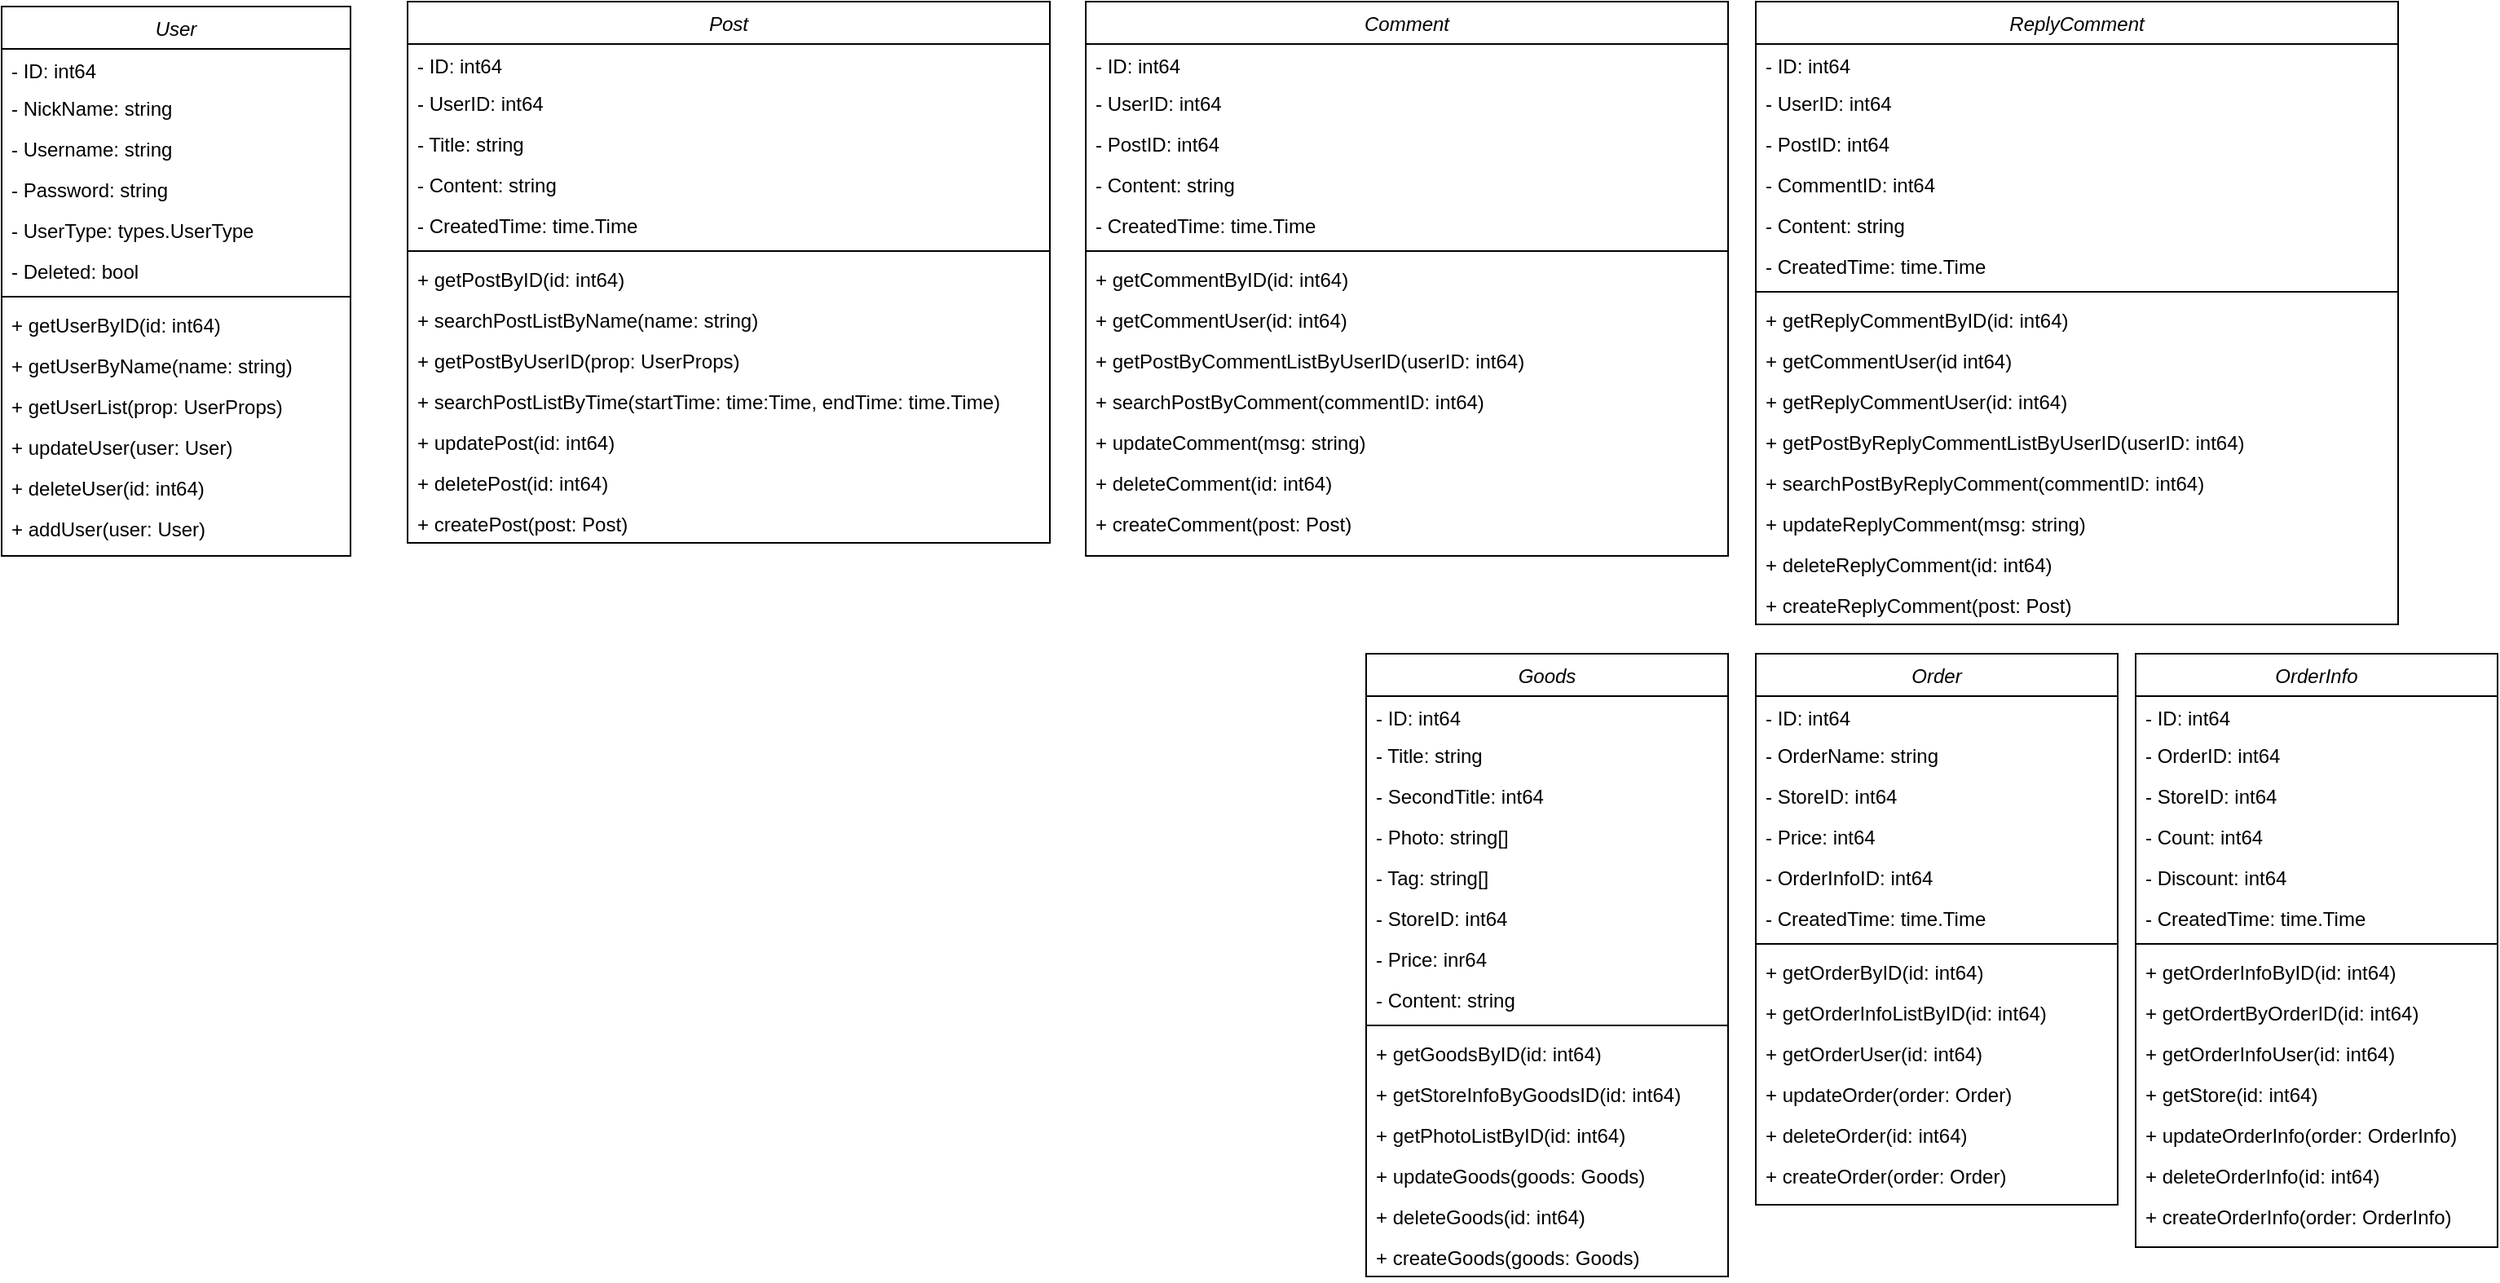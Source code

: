 <mxfile version="21.3.2" type="github">
  <diagram id="C5RBs43oDa-KdzZeNtuy" name="Page-1">
    <mxGraphModel dx="622" dy="400" grid="0" gridSize="10" guides="1" tooltips="1" connect="1" arrows="1" fold="1" page="0" pageScale="1" pageWidth="827" pageHeight="1169" math="0" shadow="0">
      <root>
        <mxCell id="WIyWlLk6GJQsqaUBKTNV-0" />
        <mxCell id="WIyWlLk6GJQsqaUBKTNV-1" parent="WIyWlLk6GJQsqaUBKTNV-0" />
        <mxCell id="zkfFHV4jXpPFQw0GAbJ--0" value="User" style="swimlane;fontStyle=2;align=center;verticalAlign=top;childLayout=stackLayout;horizontal=1;startSize=26;horizontalStack=0;resizeParent=1;resizeLast=0;collapsible=1;marginBottom=0;rounded=0;shadow=0;strokeWidth=1;" parent="WIyWlLk6GJQsqaUBKTNV-1" vertex="1">
          <mxGeometry x="123" y="117" width="214" height="337" as="geometry">
            <mxRectangle x="220" y="120" width="160" height="26" as="alternateBounds" />
          </mxGeometry>
        </mxCell>
        <mxCell id="zkfFHV4jXpPFQw0GAbJ--1" value="- ID: int64" style="text;align=left;verticalAlign=top;spacingLeft=4;spacingRight=4;overflow=hidden;rotatable=0;points=[[0,0.5],[1,0.5]];portConstraint=eastwest;" parent="zkfFHV4jXpPFQw0GAbJ--0" vertex="1">
          <mxGeometry y="26" width="214" height="23" as="geometry" />
        </mxCell>
        <mxCell id="zkfFHV4jXpPFQw0GAbJ--2" value="- NickName: string" style="text;align=left;verticalAlign=top;spacingLeft=4;spacingRight=4;overflow=hidden;rotatable=0;points=[[0,0.5],[1,0.5]];portConstraint=eastwest;rounded=0;shadow=0;html=0;" parent="zkfFHV4jXpPFQw0GAbJ--0" vertex="1">
          <mxGeometry y="49" width="214" height="25" as="geometry" />
        </mxCell>
        <mxCell id="zkfFHV4jXpPFQw0GAbJ--3" value="- Username: string" style="text;align=left;verticalAlign=top;spacingLeft=4;spacingRight=4;overflow=hidden;rotatable=0;points=[[0,0.5],[1,0.5]];portConstraint=eastwest;rounded=0;shadow=0;html=0;" parent="zkfFHV4jXpPFQw0GAbJ--0" vertex="1">
          <mxGeometry y="74" width="214" height="25" as="geometry" />
        </mxCell>
        <mxCell id="ghfOKP7KYfFIm2p9I4aW-0" value="- Password: string" style="text;align=left;verticalAlign=top;spacingLeft=4;spacingRight=4;overflow=hidden;rotatable=0;points=[[0,0.5],[1,0.5]];portConstraint=eastwest;rounded=0;shadow=0;html=0;" vertex="1" parent="zkfFHV4jXpPFQw0GAbJ--0">
          <mxGeometry y="99" width="214" height="25" as="geometry" />
        </mxCell>
        <mxCell id="ghfOKP7KYfFIm2p9I4aW-2" value="- UserType: types.UserType" style="text;align=left;verticalAlign=top;spacingLeft=4;spacingRight=4;overflow=hidden;rotatable=0;points=[[0,0.5],[1,0.5]];portConstraint=eastwest;rounded=0;shadow=0;html=0;" vertex="1" parent="zkfFHV4jXpPFQw0GAbJ--0">
          <mxGeometry y="124" width="214" height="25" as="geometry" />
        </mxCell>
        <mxCell id="ghfOKP7KYfFIm2p9I4aW-1" value="- Deleted: bool" style="text;align=left;verticalAlign=top;spacingLeft=4;spacingRight=4;overflow=hidden;rotatable=0;points=[[0,0.5],[1,0.5]];portConstraint=eastwest;rounded=0;shadow=0;html=0;" vertex="1" parent="zkfFHV4jXpPFQw0GAbJ--0">
          <mxGeometry y="149" width="214" height="25" as="geometry" />
        </mxCell>
        <mxCell id="zkfFHV4jXpPFQw0GAbJ--4" value="" style="line;html=1;strokeWidth=1;align=left;verticalAlign=middle;spacingTop=-1;spacingLeft=3;spacingRight=3;rotatable=0;labelPosition=right;points=[];portConstraint=eastwest;" parent="zkfFHV4jXpPFQw0GAbJ--0" vertex="1">
          <mxGeometry y="174" width="214" height="8" as="geometry" />
        </mxCell>
        <mxCell id="ghfOKP7KYfFIm2p9I4aW-4" value="+ getUserByID(id: int64)" style="text;align=left;verticalAlign=top;spacingLeft=4;spacingRight=4;overflow=hidden;rotatable=0;points=[[0,0.5],[1,0.5]];portConstraint=eastwest;rounded=0;shadow=0;html=0;" vertex="1" parent="zkfFHV4jXpPFQw0GAbJ--0">
          <mxGeometry y="182" width="214" height="25" as="geometry" />
        </mxCell>
        <mxCell id="ghfOKP7KYfFIm2p9I4aW-3" value="+ getUserByName(name: string)" style="text;align=left;verticalAlign=top;spacingLeft=4;spacingRight=4;overflow=hidden;rotatable=0;points=[[0,0.5],[1,0.5]];portConstraint=eastwest;rounded=0;shadow=0;html=0;" vertex="1" parent="zkfFHV4jXpPFQw0GAbJ--0">
          <mxGeometry y="207" width="214" height="25" as="geometry" />
        </mxCell>
        <mxCell id="ghfOKP7KYfFIm2p9I4aW-5" value="+ getUserList(prop: UserProps)" style="text;align=left;verticalAlign=top;spacingLeft=4;spacingRight=4;overflow=hidden;rotatable=0;points=[[0,0.5],[1,0.5]];portConstraint=eastwest;rounded=0;shadow=0;html=0;" vertex="1" parent="zkfFHV4jXpPFQw0GAbJ--0">
          <mxGeometry y="232" width="214" height="25" as="geometry" />
        </mxCell>
        <mxCell id="ghfOKP7KYfFIm2p9I4aW-6" value="+ updateUser(user: User)" style="text;align=left;verticalAlign=top;spacingLeft=4;spacingRight=4;overflow=hidden;rotatable=0;points=[[0,0.5],[1,0.5]];portConstraint=eastwest;rounded=0;shadow=0;html=0;" vertex="1" parent="zkfFHV4jXpPFQw0GAbJ--0">
          <mxGeometry y="257" width="214" height="25" as="geometry" />
        </mxCell>
        <mxCell id="ghfOKP7KYfFIm2p9I4aW-7" value="+ deleteUser(id: int64)" style="text;align=left;verticalAlign=top;spacingLeft=4;spacingRight=4;overflow=hidden;rotatable=0;points=[[0,0.5],[1,0.5]];portConstraint=eastwest;rounded=0;shadow=0;html=0;" vertex="1" parent="zkfFHV4jXpPFQw0GAbJ--0">
          <mxGeometry y="282" width="214" height="25" as="geometry" />
        </mxCell>
        <mxCell id="ghfOKP7KYfFIm2p9I4aW-8" value="+ addUser(user: User)" style="text;align=left;verticalAlign=top;spacingLeft=4;spacingRight=4;overflow=hidden;rotatable=0;points=[[0,0.5],[1,0.5]];portConstraint=eastwest;rounded=0;shadow=0;html=0;" vertex="1" parent="zkfFHV4jXpPFQw0GAbJ--0">
          <mxGeometry y="307" width="214" height="25" as="geometry" />
        </mxCell>
        <mxCell id="ghfOKP7KYfFIm2p9I4aW-10" value="Post" style="swimlane;fontStyle=2;align=center;verticalAlign=top;childLayout=stackLayout;horizontal=1;startSize=26;horizontalStack=0;resizeParent=1;resizeLast=0;collapsible=1;marginBottom=0;rounded=0;shadow=0;strokeWidth=1;" vertex="1" parent="WIyWlLk6GJQsqaUBKTNV-1">
          <mxGeometry x="372" y="114" width="394" height="332" as="geometry">
            <mxRectangle x="220" y="120" width="160" height="26" as="alternateBounds" />
          </mxGeometry>
        </mxCell>
        <mxCell id="ghfOKP7KYfFIm2p9I4aW-11" value="- ID: int64" style="text;align=left;verticalAlign=top;spacingLeft=4;spacingRight=4;overflow=hidden;rotatable=0;points=[[0,0.5],[1,0.5]];portConstraint=eastwest;" vertex="1" parent="ghfOKP7KYfFIm2p9I4aW-10">
          <mxGeometry y="26" width="394" height="23" as="geometry" />
        </mxCell>
        <mxCell id="ghfOKP7KYfFIm2p9I4aW-12" value="- UserID: int64" style="text;align=left;verticalAlign=top;spacingLeft=4;spacingRight=4;overflow=hidden;rotatable=0;points=[[0,0.5],[1,0.5]];portConstraint=eastwest;rounded=0;shadow=0;html=0;" vertex="1" parent="ghfOKP7KYfFIm2p9I4aW-10">
          <mxGeometry y="49" width="394" height="25" as="geometry" />
        </mxCell>
        <mxCell id="ghfOKP7KYfFIm2p9I4aW-13" value="- Title: string" style="text;align=left;verticalAlign=top;spacingLeft=4;spacingRight=4;overflow=hidden;rotatable=0;points=[[0,0.5],[1,0.5]];portConstraint=eastwest;rounded=0;shadow=0;html=0;" vertex="1" parent="ghfOKP7KYfFIm2p9I4aW-10">
          <mxGeometry y="74" width="394" height="25" as="geometry" />
        </mxCell>
        <mxCell id="ghfOKP7KYfFIm2p9I4aW-14" value="- Content: string" style="text;align=left;verticalAlign=top;spacingLeft=4;spacingRight=4;overflow=hidden;rotatable=0;points=[[0,0.5],[1,0.5]];portConstraint=eastwest;rounded=0;shadow=0;html=0;" vertex="1" parent="ghfOKP7KYfFIm2p9I4aW-10">
          <mxGeometry y="99" width="394" height="25" as="geometry" />
        </mxCell>
        <mxCell id="ghfOKP7KYfFIm2p9I4aW-15" value="- CreatedTime: time.Time" style="text;align=left;verticalAlign=top;spacingLeft=4;spacingRight=4;overflow=hidden;rotatable=0;points=[[0,0.5],[1,0.5]];portConstraint=eastwest;rounded=0;shadow=0;html=0;" vertex="1" parent="ghfOKP7KYfFIm2p9I4aW-10">
          <mxGeometry y="124" width="394" height="25" as="geometry" />
        </mxCell>
        <mxCell id="ghfOKP7KYfFIm2p9I4aW-17" value="" style="line;html=1;strokeWidth=1;align=left;verticalAlign=middle;spacingTop=-1;spacingLeft=3;spacingRight=3;rotatable=0;labelPosition=right;points=[];portConstraint=eastwest;" vertex="1" parent="ghfOKP7KYfFIm2p9I4aW-10">
          <mxGeometry y="149" width="394" height="8" as="geometry" />
        </mxCell>
        <mxCell id="ghfOKP7KYfFIm2p9I4aW-18" value="+ getPostByID(id: int64)" style="text;align=left;verticalAlign=top;spacingLeft=4;spacingRight=4;overflow=hidden;rotatable=0;points=[[0,0.5],[1,0.5]];portConstraint=eastwest;rounded=0;shadow=0;html=0;" vertex="1" parent="ghfOKP7KYfFIm2p9I4aW-10">
          <mxGeometry y="157" width="394" height="25" as="geometry" />
        </mxCell>
        <mxCell id="ghfOKP7KYfFIm2p9I4aW-19" value="+ searchPostListByName(name: string)" style="text;align=left;verticalAlign=top;spacingLeft=4;spacingRight=4;overflow=hidden;rotatable=0;points=[[0,0.5],[1,0.5]];portConstraint=eastwest;rounded=0;shadow=0;html=0;" vertex="1" parent="ghfOKP7KYfFIm2p9I4aW-10">
          <mxGeometry y="182" width="394" height="25" as="geometry" />
        </mxCell>
        <mxCell id="ghfOKP7KYfFIm2p9I4aW-20" value="+ getPostByUserID(prop: UserProps)" style="text;align=left;verticalAlign=top;spacingLeft=4;spacingRight=4;overflow=hidden;rotatable=0;points=[[0,0.5],[1,0.5]];portConstraint=eastwest;rounded=0;shadow=0;html=0;" vertex="1" parent="ghfOKP7KYfFIm2p9I4aW-10">
          <mxGeometry y="207" width="394" height="25" as="geometry" />
        </mxCell>
        <mxCell id="ghfOKP7KYfFIm2p9I4aW-21" value="+ searchPostListByTime(startTime: time:Time, endTime: time.Time)" style="text;align=left;verticalAlign=top;spacingLeft=4;spacingRight=4;overflow=hidden;rotatable=0;points=[[0,0.5],[1,0.5]];portConstraint=eastwest;rounded=0;shadow=0;html=0;" vertex="1" parent="ghfOKP7KYfFIm2p9I4aW-10">
          <mxGeometry y="232" width="394" height="25" as="geometry" />
        </mxCell>
        <mxCell id="ghfOKP7KYfFIm2p9I4aW-104" value="+ updatePost(id: int64)" style="text;align=left;verticalAlign=top;spacingLeft=4;spacingRight=4;overflow=hidden;rotatable=0;points=[[0,0.5],[1,0.5]];portConstraint=eastwest;rounded=0;shadow=0;html=0;" vertex="1" parent="ghfOKP7KYfFIm2p9I4aW-10">
          <mxGeometry y="257" width="394" height="25" as="geometry" />
        </mxCell>
        <mxCell id="ghfOKP7KYfFIm2p9I4aW-22" value="+ deletePost(id: int64)" style="text;align=left;verticalAlign=top;spacingLeft=4;spacingRight=4;overflow=hidden;rotatable=0;points=[[0,0.5],[1,0.5]];portConstraint=eastwest;rounded=0;shadow=0;html=0;" vertex="1" parent="ghfOKP7KYfFIm2p9I4aW-10">
          <mxGeometry y="282" width="394" height="25" as="geometry" />
        </mxCell>
        <mxCell id="ghfOKP7KYfFIm2p9I4aW-23" value="+ createPost(post: Post)" style="text;align=left;verticalAlign=top;spacingLeft=4;spacingRight=4;overflow=hidden;rotatable=0;points=[[0,0.5],[1,0.5]];portConstraint=eastwest;rounded=0;shadow=0;html=0;" vertex="1" parent="ghfOKP7KYfFIm2p9I4aW-10">
          <mxGeometry y="307" width="394" height="25" as="geometry" />
        </mxCell>
        <mxCell id="ghfOKP7KYfFIm2p9I4aW-25" value="Comment" style="swimlane;fontStyle=2;align=center;verticalAlign=top;childLayout=stackLayout;horizontal=1;startSize=26;horizontalStack=0;resizeParent=1;resizeLast=0;collapsible=1;marginBottom=0;rounded=0;shadow=0;strokeWidth=1;" vertex="1" parent="WIyWlLk6GJQsqaUBKTNV-1">
          <mxGeometry x="788" y="114" width="394" height="340" as="geometry">
            <mxRectangle x="220" y="120" width="160" height="26" as="alternateBounds" />
          </mxGeometry>
        </mxCell>
        <mxCell id="ghfOKP7KYfFIm2p9I4aW-26" value="- ID: int64" style="text;align=left;verticalAlign=top;spacingLeft=4;spacingRight=4;overflow=hidden;rotatable=0;points=[[0,0.5],[1,0.5]];portConstraint=eastwest;" vertex="1" parent="ghfOKP7KYfFIm2p9I4aW-25">
          <mxGeometry y="26" width="394" height="23" as="geometry" />
        </mxCell>
        <mxCell id="ghfOKP7KYfFIm2p9I4aW-27" value="- UserID: int64" style="text;align=left;verticalAlign=top;spacingLeft=4;spacingRight=4;overflow=hidden;rotatable=0;points=[[0,0.5],[1,0.5]];portConstraint=eastwest;rounded=0;shadow=0;html=0;" vertex="1" parent="ghfOKP7KYfFIm2p9I4aW-25">
          <mxGeometry y="49" width="394" height="25" as="geometry" />
        </mxCell>
        <mxCell id="ghfOKP7KYfFIm2p9I4aW-28" value="- PostID: int64" style="text;align=left;verticalAlign=top;spacingLeft=4;spacingRight=4;overflow=hidden;rotatable=0;points=[[0,0.5],[1,0.5]];portConstraint=eastwest;rounded=0;shadow=0;html=0;" vertex="1" parent="ghfOKP7KYfFIm2p9I4aW-25">
          <mxGeometry y="74" width="394" height="25" as="geometry" />
        </mxCell>
        <mxCell id="ghfOKP7KYfFIm2p9I4aW-29" value="- Content: string" style="text;align=left;verticalAlign=top;spacingLeft=4;spacingRight=4;overflow=hidden;rotatable=0;points=[[0,0.5],[1,0.5]];portConstraint=eastwest;rounded=0;shadow=0;html=0;" vertex="1" parent="ghfOKP7KYfFIm2p9I4aW-25">
          <mxGeometry y="99" width="394" height="25" as="geometry" />
        </mxCell>
        <mxCell id="ghfOKP7KYfFIm2p9I4aW-30" value="- CreatedTime: time.Time" style="text;align=left;verticalAlign=top;spacingLeft=4;spacingRight=4;overflow=hidden;rotatable=0;points=[[0,0.5],[1,0.5]];portConstraint=eastwest;rounded=0;shadow=0;html=0;" vertex="1" parent="ghfOKP7KYfFIm2p9I4aW-25">
          <mxGeometry y="124" width="394" height="25" as="geometry" />
        </mxCell>
        <mxCell id="ghfOKP7KYfFIm2p9I4aW-32" value="" style="line;html=1;strokeWidth=1;align=left;verticalAlign=middle;spacingTop=-1;spacingLeft=3;spacingRight=3;rotatable=0;labelPosition=right;points=[];portConstraint=eastwest;" vertex="1" parent="ghfOKP7KYfFIm2p9I4aW-25">
          <mxGeometry y="149" width="394" height="8" as="geometry" />
        </mxCell>
        <mxCell id="ghfOKP7KYfFIm2p9I4aW-33" value="+ getCommentByID(id: int64)" style="text;align=left;verticalAlign=top;spacingLeft=4;spacingRight=4;overflow=hidden;rotatable=0;points=[[0,0.5],[1,0.5]];portConstraint=eastwest;rounded=0;shadow=0;html=0;" vertex="1" parent="ghfOKP7KYfFIm2p9I4aW-25">
          <mxGeometry y="157" width="394" height="25" as="geometry" />
        </mxCell>
        <mxCell id="ghfOKP7KYfFIm2p9I4aW-56" value="+ getCommentUser(id: int64)" style="text;align=left;verticalAlign=top;spacingLeft=4;spacingRight=4;overflow=hidden;rotatable=0;points=[[0,0.5],[1,0.5]];portConstraint=eastwest;rounded=0;shadow=0;html=0;" vertex="1" parent="ghfOKP7KYfFIm2p9I4aW-25">
          <mxGeometry y="182" width="394" height="25" as="geometry" />
        </mxCell>
        <mxCell id="ghfOKP7KYfFIm2p9I4aW-35" value="+ getPostByCommentListByUserID(userID: int64)" style="text;align=left;verticalAlign=top;spacingLeft=4;spacingRight=4;overflow=hidden;rotatable=0;points=[[0,0.5],[1,0.5]];portConstraint=eastwest;rounded=0;shadow=0;html=0;" vertex="1" parent="ghfOKP7KYfFIm2p9I4aW-25">
          <mxGeometry y="207" width="394" height="25" as="geometry" />
        </mxCell>
        <mxCell id="ghfOKP7KYfFIm2p9I4aW-36" value="+ searchPostByComment(commentID: int64)" style="text;align=left;verticalAlign=top;spacingLeft=4;spacingRight=4;overflow=hidden;rotatable=0;points=[[0,0.5],[1,0.5]];portConstraint=eastwest;rounded=0;shadow=0;html=0;" vertex="1" parent="ghfOKP7KYfFIm2p9I4aW-25">
          <mxGeometry y="232" width="394" height="25" as="geometry" />
        </mxCell>
        <mxCell id="ghfOKP7KYfFIm2p9I4aW-39" value="+ updateComment(msg: string)" style="text;align=left;verticalAlign=top;spacingLeft=4;spacingRight=4;overflow=hidden;rotatable=0;points=[[0,0.5],[1,0.5]];portConstraint=eastwest;rounded=0;shadow=0;html=0;" vertex="1" parent="ghfOKP7KYfFIm2p9I4aW-25">
          <mxGeometry y="257" width="394" height="25" as="geometry" />
        </mxCell>
        <mxCell id="ghfOKP7KYfFIm2p9I4aW-37" value="+ deleteComment(id: int64)" style="text;align=left;verticalAlign=top;spacingLeft=4;spacingRight=4;overflow=hidden;rotatable=0;points=[[0,0.5],[1,0.5]];portConstraint=eastwest;rounded=0;shadow=0;html=0;" vertex="1" parent="ghfOKP7KYfFIm2p9I4aW-25">
          <mxGeometry y="282" width="394" height="25" as="geometry" />
        </mxCell>
        <mxCell id="ghfOKP7KYfFIm2p9I4aW-38" value="+ createComment(post: Post)" style="text;align=left;verticalAlign=top;spacingLeft=4;spacingRight=4;overflow=hidden;rotatable=0;points=[[0,0.5],[1,0.5]];portConstraint=eastwest;rounded=0;shadow=0;html=0;" vertex="1" parent="ghfOKP7KYfFIm2p9I4aW-25">
          <mxGeometry y="307" width="394" height="25" as="geometry" />
        </mxCell>
        <mxCell id="ghfOKP7KYfFIm2p9I4aW-40" value="ReplyComment" style="swimlane;fontStyle=2;align=center;verticalAlign=top;childLayout=stackLayout;horizontal=1;startSize=26;horizontalStack=0;resizeParent=1;resizeLast=0;collapsible=1;marginBottom=0;rounded=0;shadow=0;strokeWidth=1;" vertex="1" parent="WIyWlLk6GJQsqaUBKTNV-1">
          <mxGeometry x="1199" y="114" width="394" height="382" as="geometry">
            <mxRectangle x="220" y="120" width="160" height="26" as="alternateBounds" />
          </mxGeometry>
        </mxCell>
        <mxCell id="ghfOKP7KYfFIm2p9I4aW-41" value="- ID: int64" style="text;align=left;verticalAlign=top;spacingLeft=4;spacingRight=4;overflow=hidden;rotatable=0;points=[[0,0.5],[1,0.5]];portConstraint=eastwest;" vertex="1" parent="ghfOKP7KYfFIm2p9I4aW-40">
          <mxGeometry y="26" width="394" height="23" as="geometry" />
        </mxCell>
        <mxCell id="ghfOKP7KYfFIm2p9I4aW-42" value="- UserID: int64" style="text;align=left;verticalAlign=top;spacingLeft=4;spacingRight=4;overflow=hidden;rotatable=0;points=[[0,0.5],[1,0.5]];portConstraint=eastwest;rounded=0;shadow=0;html=0;" vertex="1" parent="ghfOKP7KYfFIm2p9I4aW-40">
          <mxGeometry y="49" width="394" height="25" as="geometry" />
        </mxCell>
        <mxCell id="ghfOKP7KYfFIm2p9I4aW-53" value="- PostID: int64" style="text;align=left;verticalAlign=top;spacingLeft=4;spacingRight=4;overflow=hidden;rotatable=0;points=[[0,0.5],[1,0.5]];portConstraint=eastwest;rounded=0;shadow=0;html=0;" vertex="1" parent="ghfOKP7KYfFIm2p9I4aW-40">
          <mxGeometry y="74" width="394" height="25" as="geometry" />
        </mxCell>
        <mxCell id="ghfOKP7KYfFIm2p9I4aW-43" value="- CommentID: int64" style="text;align=left;verticalAlign=top;spacingLeft=4;spacingRight=4;overflow=hidden;rotatable=0;points=[[0,0.5],[1,0.5]];portConstraint=eastwest;rounded=0;shadow=0;html=0;" vertex="1" parent="ghfOKP7KYfFIm2p9I4aW-40">
          <mxGeometry y="99" width="394" height="25" as="geometry" />
        </mxCell>
        <mxCell id="ghfOKP7KYfFIm2p9I4aW-44" value="- Content: string" style="text;align=left;verticalAlign=top;spacingLeft=4;spacingRight=4;overflow=hidden;rotatable=0;points=[[0,0.5],[1,0.5]];portConstraint=eastwest;rounded=0;shadow=0;html=0;" vertex="1" parent="ghfOKP7KYfFIm2p9I4aW-40">
          <mxGeometry y="124" width="394" height="25" as="geometry" />
        </mxCell>
        <mxCell id="ghfOKP7KYfFIm2p9I4aW-45" value="- CreatedTime: time.Time" style="text;align=left;verticalAlign=top;spacingLeft=4;spacingRight=4;overflow=hidden;rotatable=0;points=[[0,0.5],[1,0.5]];portConstraint=eastwest;rounded=0;shadow=0;html=0;" vertex="1" parent="ghfOKP7KYfFIm2p9I4aW-40">
          <mxGeometry y="149" width="394" height="25" as="geometry" />
        </mxCell>
        <mxCell id="ghfOKP7KYfFIm2p9I4aW-46" value="" style="line;html=1;strokeWidth=1;align=left;verticalAlign=middle;spacingTop=-1;spacingLeft=3;spacingRight=3;rotatable=0;labelPosition=right;points=[];portConstraint=eastwest;" vertex="1" parent="ghfOKP7KYfFIm2p9I4aW-40">
          <mxGeometry y="174" width="394" height="8" as="geometry" />
        </mxCell>
        <mxCell id="ghfOKP7KYfFIm2p9I4aW-54" value="+ getReplyCommentByID(id: int64)" style="text;align=left;verticalAlign=top;spacingLeft=4;spacingRight=4;overflow=hidden;rotatable=0;points=[[0,0.5],[1,0.5]];portConstraint=eastwest;rounded=0;shadow=0;html=0;" vertex="1" parent="ghfOKP7KYfFIm2p9I4aW-40">
          <mxGeometry y="182" width="394" height="25" as="geometry" />
        </mxCell>
        <mxCell id="ghfOKP7KYfFIm2p9I4aW-47" value="+ getCommentUser(id int64)" style="text;align=left;verticalAlign=top;spacingLeft=4;spacingRight=4;overflow=hidden;rotatable=0;points=[[0,0.5],[1,0.5]];portConstraint=eastwest;rounded=0;shadow=0;html=0;" vertex="1" parent="ghfOKP7KYfFIm2p9I4aW-40">
          <mxGeometry y="207" width="394" height="25" as="geometry" />
        </mxCell>
        <mxCell id="ghfOKP7KYfFIm2p9I4aW-55" value="+ getReplyCommentUser(id: int64)" style="text;align=left;verticalAlign=top;spacingLeft=4;spacingRight=4;overflow=hidden;rotatable=0;points=[[0,0.5],[1,0.5]];portConstraint=eastwest;rounded=0;shadow=0;html=0;" vertex="1" parent="ghfOKP7KYfFIm2p9I4aW-40">
          <mxGeometry y="232" width="394" height="25" as="geometry" />
        </mxCell>
        <mxCell id="ghfOKP7KYfFIm2p9I4aW-48" value="+ getPostByReplyCommentListByUserID(userID: int64)" style="text;align=left;verticalAlign=top;spacingLeft=4;spacingRight=4;overflow=hidden;rotatable=0;points=[[0,0.5],[1,0.5]];portConstraint=eastwest;rounded=0;shadow=0;html=0;" vertex="1" parent="ghfOKP7KYfFIm2p9I4aW-40">
          <mxGeometry y="257" width="394" height="25" as="geometry" />
        </mxCell>
        <mxCell id="ghfOKP7KYfFIm2p9I4aW-49" value="+ searchPostByReplyComment(commentID: int64)" style="text;align=left;verticalAlign=top;spacingLeft=4;spacingRight=4;overflow=hidden;rotatable=0;points=[[0,0.5],[1,0.5]];portConstraint=eastwest;rounded=0;shadow=0;html=0;" vertex="1" parent="ghfOKP7KYfFIm2p9I4aW-40">
          <mxGeometry y="282" width="394" height="25" as="geometry" />
        </mxCell>
        <mxCell id="ghfOKP7KYfFIm2p9I4aW-50" value="+ updateReplyComment(msg: string)" style="text;align=left;verticalAlign=top;spacingLeft=4;spacingRight=4;overflow=hidden;rotatable=0;points=[[0,0.5],[1,0.5]];portConstraint=eastwest;rounded=0;shadow=0;html=0;" vertex="1" parent="ghfOKP7KYfFIm2p9I4aW-40">
          <mxGeometry y="307" width="394" height="25" as="geometry" />
        </mxCell>
        <mxCell id="ghfOKP7KYfFIm2p9I4aW-51" value="+ deleteReplyComment(id: int64)" style="text;align=left;verticalAlign=top;spacingLeft=4;spacingRight=4;overflow=hidden;rotatable=0;points=[[0,0.5],[1,0.5]];portConstraint=eastwest;rounded=0;shadow=0;html=0;" vertex="1" parent="ghfOKP7KYfFIm2p9I4aW-40">
          <mxGeometry y="332" width="394" height="25" as="geometry" />
        </mxCell>
        <mxCell id="ghfOKP7KYfFIm2p9I4aW-52" value="+ createReplyComment(post: Post)" style="text;align=left;verticalAlign=top;spacingLeft=4;spacingRight=4;overflow=hidden;rotatable=0;points=[[0,0.5],[1,0.5]];portConstraint=eastwest;rounded=0;shadow=0;html=0;" vertex="1" parent="ghfOKP7KYfFIm2p9I4aW-40">
          <mxGeometry y="357" width="394" height="25" as="geometry" />
        </mxCell>
        <mxCell id="ghfOKP7KYfFIm2p9I4aW-57" value="Order" style="swimlane;fontStyle=2;align=center;verticalAlign=top;childLayout=stackLayout;horizontal=1;startSize=26;horizontalStack=0;resizeParent=1;resizeLast=0;collapsible=1;marginBottom=0;rounded=0;shadow=0;strokeWidth=1;" vertex="1" parent="WIyWlLk6GJQsqaUBKTNV-1">
          <mxGeometry x="1199" y="514" width="222" height="338" as="geometry">
            <mxRectangle x="220" y="120" width="160" height="26" as="alternateBounds" />
          </mxGeometry>
        </mxCell>
        <mxCell id="ghfOKP7KYfFIm2p9I4aW-58" value="- ID: int64" style="text;align=left;verticalAlign=top;spacingLeft=4;spacingRight=4;overflow=hidden;rotatable=0;points=[[0,0.5],[1,0.5]];portConstraint=eastwest;" vertex="1" parent="ghfOKP7KYfFIm2p9I4aW-57">
          <mxGeometry y="26" width="222" height="23" as="geometry" />
        </mxCell>
        <mxCell id="ghfOKP7KYfFIm2p9I4aW-59" value="- OrderName: string" style="text;align=left;verticalAlign=top;spacingLeft=4;spacingRight=4;overflow=hidden;rotatable=0;points=[[0,0.5],[1,0.5]];portConstraint=eastwest;rounded=0;shadow=0;html=0;" vertex="1" parent="ghfOKP7KYfFIm2p9I4aW-57">
          <mxGeometry y="49" width="222" height="25" as="geometry" />
        </mxCell>
        <mxCell id="ghfOKP7KYfFIm2p9I4aW-60" value="- StoreID: int64" style="text;align=left;verticalAlign=top;spacingLeft=4;spacingRight=4;overflow=hidden;rotatable=0;points=[[0,0.5],[1,0.5]];portConstraint=eastwest;rounded=0;shadow=0;html=0;" vertex="1" parent="ghfOKP7KYfFIm2p9I4aW-57">
          <mxGeometry y="74" width="222" height="25" as="geometry" />
        </mxCell>
        <mxCell id="ghfOKP7KYfFIm2p9I4aW-61" value="- Price: int64" style="text;align=left;verticalAlign=top;spacingLeft=4;spacingRight=4;overflow=hidden;rotatable=0;points=[[0,0.5],[1,0.5]];portConstraint=eastwest;rounded=0;shadow=0;html=0;" vertex="1" parent="ghfOKP7KYfFIm2p9I4aW-57">
          <mxGeometry y="99" width="222" height="25" as="geometry" />
        </mxCell>
        <mxCell id="ghfOKP7KYfFIm2p9I4aW-62" value="- OrderInfoID: int64" style="text;align=left;verticalAlign=top;spacingLeft=4;spacingRight=4;overflow=hidden;rotatable=0;points=[[0,0.5],[1,0.5]];portConstraint=eastwest;rounded=0;shadow=0;html=0;" vertex="1" parent="ghfOKP7KYfFIm2p9I4aW-57">
          <mxGeometry y="124" width="222" height="25" as="geometry" />
        </mxCell>
        <mxCell id="ghfOKP7KYfFIm2p9I4aW-63" value="- CreatedTime: time.Time" style="text;align=left;verticalAlign=top;spacingLeft=4;spacingRight=4;overflow=hidden;rotatable=0;points=[[0,0.5],[1,0.5]];portConstraint=eastwest;rounded=0;shadow=0;html=0;" vertex="1" parent="ghfOKP7KYfFIm2p9I4aW-57">
          <mxGeometry y="149" width="222" height="25" as="geometry" />
        </mxCell>
        <mxCell id="ghfOKP7KYfFIm2p9I4aW-64" value="" style="line;html=1;strokeWidth=1;align=left;verticalAlign=middle;spacingTop=-1;spacingLeft=3;spacingRight=3;rotatable=0;labelPosition=right;points=[];portConstraint=eastwest;" vertex="1" parent="ghfOKP7KYfFIm2p9I4aW-57">
          <mxGeometry y="174" width="222" height="8" as="geometry" />
        </mxCell>
        <mxCell id="ghfOKP7KYfFIm2p9I4aW-65" value="+ getOrderByID(id: int64)" style="text;align=left;verticalAlign=top;spacingLeft=4;spacingRight=4;overflow=hidden;rotatable=0;points=[[0,0.5],[1,0.5]];portConstraint=eastwest;rounded=0;shadow=0;html=0;" vertex="1" parent="ghfOKP7KYfFIm2p9I4aW-57">
          <mxGeometry y="182" width="222" height="25" as="geometry" />
        </mxCell>
        <mxCell id="ghfOKP7KYfFIm2p9I4aW-66" value="+ getOrderInfoListByID(id: int64)" style="text;align=left;verticalAlign=top;spacingLeft=4;spacingRight=4;overflow=hidden;rotatable=0;points=[[0,0.5],[1,0.5]];portConstraint=eastwest;rounded=0;shadow=0;html=0;" vertex="1" parent="ghfOKP7KYfFIm2p9I4aW-57">
          <mxGeometry y="207" width="222" height="25" as="geometry" />
        </mxCell>
        <mxCell id="ghfOKP7KYfFIm2p9I4aW-67" value="+ getOrderUser(id: int64)" style="text;align=left;verticalAlign=top;spacingLeft=4;spacingRight=4;overflow=hidden;rotatable=0;points=[[0,0.5],[1,0.5]];portConstraint=eastwest;rounded=0;shadow=0;html=0;" vertex="1" parent="ghfOKP7KYfFIm2p9I4aW-57">
          <mxGeometry y="232" width="222" height="25" as="geometry" />
        </mxCell>
        <mxCell id="ghfOKP7KYfFIm2p9I4aW-70" value="+ updateOrder(order: Order)" style="text;align=left;verticalAlign=top;spacingLeft=4;spacingRight=4;overflow=hidden;rotatable=0;points=[[0,0.5],[1,0.5]];portConstraint=eastwest;rounded=0;shadow=0;html=0;" vertex="1" parent="ghfOKP7KYfFIm2p9I4aW-57">
          <mxGeometry y="257" width="222" height="25" as="geometry" />
        </mxCell>
        <mxCell id="ghfOKP7KYfFIm2p9I4aW-71" value="+ deleteOrder(id: int64)" style="text;align=left;verticalAlign=top;spacingLeft=4;spacingRight=4;overflow=hidden;rotatable=0;points=[[0,0.5],[1,0.5]];portConstraint=eastwest;rounded=0;shadow=0;html=0;" vertex="1" parent="ghfOKP7KYfFIm2p9I4aW-57">
          <mxGeometry y="282" width="222" height="25" as="geometry" />
        </mxCell>
        <mxCell id="ghfOKP7KYfFIm2p9I4aW-72" value="+ createOrder(order: Order)" style="text;align=left;verticalAlign=top;spacingLeft=4;spacingRight=4;overflow=hidden;rotatable=0;points=[[0,0.5],[1,0.5]];portConstraint=eastwest;rounded=0;shadow=0;html=0;" vertex="1" parent="ghfOKP7KYfFIm2p9I4aW-57">
          <mxGeometry y="307" width="222" height="25" as="geometry" />
        </mxCell>
        <mxCell id="ghfOKP7KYfFIm2p9I4aW-73" value="OrderInfo" style="swimlane;fontStyle=2;align=center;verticalAlign=top;childLayout=stackLayout;horizontal=1;startSize=26;horizontalStack=0;resizeParent=1;resizeLast=0;collapsible=1;marginBottom=0;rounded=0;shadow=0;strokeWidth=1;" vertex="1" parent="WIyWlLk6GJQsqaUBKTNV-1">
          <mxGeometry x="1432" y="514" width="222" height="364" as="geometry">
            <mxRectangle x="220" y="120" width="160" height="26" as="alternateBounds" />
          </mxGeometry>
        </mxCell>
        <mxCell id="ghfOKP7KYfFIm2p9I4aW-74" value="- ID: int64" style="text;align=left;verticalAlign=top;spacingLeft=4;spacingRight=4;overflow=hidden;rotatable=0;points=[[0,0.5],[1,0.5]];portConstraint=eastwest;" vertex="1" parent="ghfOKP7KYfFIm2p9I4aW-73">
          <mxGeometry y="26" width="222" height="23" as="geometry" />
        </mxCell>
        <mxCell id="ghfOKP7KYfFIm2p9I4aW-75" value="- OrderID: int64" style="text;align=left;verticalAlign=top;spacingLeft=4;spacingRight=4;overflow=hidden;rotatable=0;points=[[0,0.5],[1,0.5]];portConstraint=eastwest;rounded=0;shadow=0;html=0;" vertex="1" parent="ghfOKP7KYfFIm2p9I4aW-73">
          <mxGeometry y="49" width="222" height="25" as="geometry" />
        </mxCell>
        <mxCell id="ghfOKP7KYfFIm2p9I4aW-76" value="- StoreID: int64" style="text;align=left;verticalAlign=top;spacingLeft=4;spacingRight=4;overflow=hidden;rotatable=0;points=[[0,0.5],[1,0.5]];portConstraint=eastwest;rounded=0;shadow=0;html=0;" vertex="1" parent="ghfOKP7KYfFIm2p9I4aW-73">
          <mxGeometry y="74" width="222" height="25" as="geometry" />
        </mxCell>
        <mxCell id="ghfOKP7KYfFIm2p9I4aW-77" value="- Count: int64" style="text;align=left;verticalAlign=top;spacingLeft=4;spacingRight=4;overflow=hidden;rotatable=0;points=[[0,0.5],[1,0.5]];portConstraint=eastwest;rounded=0;shadow=0;html=0;" vertex="1" parent="ghfOKP7KYfFIm2p9I4aW-73">
          <mxGeometry y="99" width="222" height="25" as="geometry" />
        </mxCell>
        <mxCell id="ghfOKP7KYfFIm2p9I4aW-78" value="- Discount: int64" style="text;align=left;verticalAlign=top;spacingLeft=4;spacingRight=4;overflow=hidden;rotatable=0;points=[[0,0.5],[1,0.5]];portConstraint=eastwest;rounded=0;shadow=0;html=0;" vertex="1" parent="ghfOKP7KYfFIm2p9I4aW-73">
          <mxGeometry y="124" width="222" height="25" as="geometry" />
        </mxCell>
        <mxCell id="ghfOKP7KYfFIm2p9I4aW-79" value="- CreatedTime: time.Time" style="text;align=left;verticalAlign=top;spacingLeft=4;spacingRight=4;overflow=hidden;rotatable=0;points=[[0,0.5],[1,0.5]];portConstraint=eastwest;rounded=0;shadow=0;html=0;" vertex="1" parent="ghfOKP7KYfFIm2p9I4aW-73">
          <mxGeometry y="149" width="222" height="25" as="geometry" />
        </mxCell>
        <mxCell id="ghfOKP7KYfFIm2p9I4aW-80" value="" style="line;html=1;strokeWidth=1;align=left;verticalAlign=middle;spacingTop=-1;spacingLeft=3;spacingRight=3;rotatable=0;labelPosition=right;points=[];portConstraint=eastwest;" vertex="1" parent="ghfOKP7KYfFIm2p9I4aW-73">
          <mxGeometry y="174" width="222" height="8" as="geometry" />
        </mxCell>
        <mxCell id="ghfOKP7KYfFIm2p9I4aW-81" value="+ getOrderInfoByID(id: int64)" style="text;align=left;verticalAlign=top;spacingLeft=4;spacingRight=4;overflow=hidden;rotatable=0;points=[[0,0.5],[1,0.5]];portConstraint=eastwest;rounded=0;shadow=0;html=0;" vertex="1" parent="ghfOKP7KYfFIm2p9I4aW-73">
          <mxGeometry y="182" width="222" height="25" as="geometry" />
        </mxCell>
        <mxCell id="ghfOKP7KYfFIm2p9I4aW-82" value="+ getOrdertByOrderID(id: int64)" style="text;align=left;verticalAlign=top;spacingLeft=4;spacingRight=4;overflow=hidden;rotatable=0;points=[[0,0.5],[1,0.5]];portConstraint=eastwest;rounded=0;shadow=0;html=0;" vertex="1" parent="ghfOKP7KYfFIm2p9I4aW-73">
          <mxGeometry y="207" width="222" height="25" as="geometry" />
        </mxCell>
        <mxCell id="ghfOKP7KYfFIm2p9I4aW-83" value="+ getOrderInfoUser(id: int64)" style="text;align=left;verticalAlign=top;spacingLeft=4;spacingRight=4;overflow=hidden;rotatable=0;points=[[0,0.5],[1,0.5]];portConstraint=eastwest;rounded=0;shadow=0;html=0;" vertex="1" parent="ghfOKP7KYfFIm2p9I4aW-73">
          <mxGeometry y="232" width="222" height="25" as="geometry" />
        </mxCell>
        <mxCell id="ghfOKP7KYfFIm2p9I4aW-87" value="+ getStore(id: int64)" style="text;align=left;verticalAlign=top;spacingLeft=4;spacingRight=4;overflow=hidden;rotatable=0;points=[[0,0.5],[1,0.5]];portConstraint=eastwest;rounded=0;shadow=0;html=0;" vertex="1" parent="ghfOKP7KYfFIm2p9I4aW-73">
          <mxGeometry y="257" width="222" height="25" as="geometry" />
        </mxCell>
        <mxCell id="ghfOKP7KYfFIm2p9I4aW-84" value="+ updateOrderInfo(order: OrderInfo)" style="text;align=left;verticalAlign=top;spacingLeft=4;spacingRight=4;overflow=hidden;rotatable=0;points=[[0,0.5],[1,0.5]];portConstraint=eastwest;rounded=0;shadow=0;html=0;" vertex="1" parent="ghfOKP7KYfFIm2p9I4aW-73">
          <mxGeometry y="282" width="222" height="25" as="geometry" />
        </mxCell>
        <mxCell id="ghfOKP7KYfFIm2p9I4aW-85" value="+ deleteOrderInfo(id: int64)" style="text;align=left;verticalAlign=top;spacingLeft=4;spacingRight=4;overflow=hidden;rotatable=0;points=[[0,0.5],[1,0.5]];portConstraint=eastwest;rounded=0;shadow=0;html=0;" vertex="1" parent="ghfOKP7KYfFIm2p9I4aW-73">
          <mxGeometry y="307" width="222" height="25" as="geometry" />
        </mxCell>
        <mxCell id="ghfOKP7KYfFIm2p9I4aW-86" value="+ createOrderInfo(order: OrderInfo)" style="text;align=left;verticalAlign=top;spacingLeft=4;spacingRight=4;overflow=hidden;rotatable=0;points=[[0,0.5],[1,0.5]];portConstraint=eastwest;rounded=0;shadow=0;html=0;" vertex="1" parent="ghfOKP7KYfFIm2p9I4aW-73">
          <mxGeometry y="332" width="222" height="25" as="geometry" />
        </mxCell>
        <mxCell id="ghfOKP7KYfFIm2p9I4aW-88" value="Goods" style="swimlane;fontStyle=2;align=center;verticalAlign=top;childLayout=stackLayout;horizontal=1;startSize=26;horizontalStack=0;resizeParent=1;resizeLast=0;collapsible=1;marginBottom=0;rounded=0;shadow=0;strokeWidth=1;" vertex="1" parent="WIyWlLk6GJQsqaUBKTNV-1">
          <mxGeometry x="960" y="514" width="222" height="382" as="geometry">
            <mxRectangle x="220" y="120" width="160" height="26" as="alternateBounds" />
          </mxGeometry>
        </mxCell>
        <mxCell id="ghfOKP7KYfFIm2p9I4aW-89" value="- ID: int64" style="text;align=left;verticalAlign=top;spacingLeft=4;spacingRight=4;overflow=hidden;rotatable=0;points=[[0,0.5],[1,0.5]];portConstraint=eastwest;" vertex="1" parent="ghfOKP7KYfFIm2p9I4aW-88">
          <mxGeometry y="26" width="222" height="23" as="geometry" />
        </mxCell>
        <mxCell id="ghfOKP7KYfFIm2p9I4aW-90" value="- Title: string" style="text;align=left;verticalAlign=top;spacingLeft=4;spacingRight=4;overflow=hidden;rotatable=0;points=[[0,0.5],[1,0.5]];portConstraint=eastwest;rounded=0;shadow=0;html=0;" vertex="1" parent="ghfOKP7KYfFIm2p9I4aW-88">
          <mxGeometry y="49" width="222" height="25" as="geometry" />
        </mxCell>
        <mxCell id="ghfOKP7KYfFIm2p9I4aW-91" value="- SecondTitle: int64" style="text;align=left;verticalAlign=top;spacingLeft=4;spacingRight=4;overflow=hidden;rotatable=0;points=[[0,0.5],[1,0.5]];portConstraint=eastwest;rounded=0;shadow=0;html=0;" vertex="1" parent="ghfOKP7KYfFIm2p9I4aW-88">
          <mxGeometry y="74" width="222" height="25" as="geometry" />
        </mxCell>
        <mxCell id="ghfOKP7KYfFIm2p9I4aW-92" value="- Photo: string[]" style="text;align=left;verticalAlign=top;spacingLeft=4;spacingRight=4;overflow=hidden;rotatable=0;points=[[0,0.5],[1,0.5]];portConstraint=eastwest;rounded=0;shadow=0;html=0;" vertex="1" parent="ghfOKP7KYfFIm2p9I4aW-88">
          <mxGeometry y="99" width="222" height="25" as="geometry" />
        </mxCell>
        <mxCell id="ghfOKP7KYfFIm2p9I4aW-93" value="- Tag: string[]" style="text;align=left;verticalAlign=top;spacingLeft=4;spacingRight=4;overflow=hidden;rotatable=0;points=[[0,0.5],[1,0.5]];portConstraint=eastwest;rounded=0;shadow=0;html=0;" vertex="1" parent="ghfOKP7KYfFIm2p9I4aW-88">
          <mxGeometry y="124" width="222" height="25" as="geometry" />
        </mxCell>
        <mxCell id="ghfOKP7KYfFIm2p9I4aW-94" value="- StoreID: int64" style="text;align=left;verticalAlign=top;spacingLeft=4;spacingRight=4;overflow=hidden;rotatable=0;points=[[0,0.5],[1,0.5]];portConstraint=eastwest;rounded=0;shadow=0;html=0;" vertex="1" parent="ghfOKP7KYfFIm2p9I4aW-88">
          <mxGeometry y="149" width="222" height="25" as="geometry" />
        </mxCell>
        <mxCell id="ghfOKP7KYfFIm2p9I4aW-102" value="- Price: inr64" style="text;align=left;verticalAlign=top;spacingLeft=4;spacingRight=4;overflow=hidden;rotatable=0;points=[[0,0.5],[1,0.5]];portConstraint=eastwest;rounded=0;shadow=0;html=0;" vertex="1" parent="ghfOKP7KYfFIm2p9I4aW-88">
          <mxGeometry y="174" width="222" height="25" as="geometry" />
        </mxCell>
        <mxCell id="ghfOKP7KYfFIm2p9I4aW-103" value="- Content: string" style="text;align=left;verticalAlign=top;spacingLeft=4;spacingRight=4;overflow=hidden;rotatable=0;points=[[0,0.5],[1,0.5]];portConstraint=eastwest;rounded=0;shadow=0;html=0;" vertex="1" parent="ghfOKP7KYfFIm2p9I4aW-88">
          <mxGeometry y="199" width="222" height="25" as="geometry" />
        </mxCell>
        <mxCell id="ghfOKP7KYfFIm2p9I4aW-95" value="" style="line;html=1;strokeWidth=1;align=left;verticalAlign=middle;spacingTop=-1;spacingLeft=3;spacingRight=3;rotatable=0;labelPosition=right;points=[];portConstraint=eastwest;" vertex="1" parent="ghfOKP7KYfFIm2p9I4aW-88">
          <mxGeometry y="224" width="222" height="8" as="geometry" />
        </mxCell>
        <mxCell id="ghfOKP7KYfFIm2p9I4aW-96" value="+ getGoodsByID(id: int64)" style="text;align=left;verticalAlign=top;spacingLeft=4;spacingRight=4;overflow=hidden;rotatable=0;points=[[0,0.5],[1,0.5]];portConstraint=eastwest;rounded=0;shadow=0;html=0;" vertex="1" parent="ghfOKP7KYfFIm2p9I4aW-88">
          <mxGeometry y="232" width="222" height="25" as="geometry" />
        </mxCell>
        <mxCell id="ghfOKP7KYfFIm2p9I4aW-97" value="+ getStoreInfoByGoodsID(id: int64)" style="text;align=left;verticalAlign=top;spacingLeft=4;spacingRight=4;overflow=hidden;rotatable=0;points=[[0,0.5],[1,0.5]];portConstraint=eastwest;rounded=0;shadow=0;html=0;" vertex="1" parent="ghfOKP7KYfFIm2p9I4aW-88">
          <mxGeometry y="257" width="222" height="25" as="geometry" />
        </mxCell>
        <mxCell id="ghfOKP7KYfFIm2p9I4aW-98" value="+ getPhotoListByID(id: int64)" style="text;align=left;verticalAlign=top;spacingLeft=4;spacingRight=4;overflow=hidden;rotatable=0;points=[[0,0.5],[1,0.5]];portConstraint=eastwest;rounded=0;shadow=0;html=0;" vertex="1" parent="ghfOKP7KYfFIm2p9I4aW-88">
          <mxGeometry y="282" width="222" height="25" as="geometry" />
        </mxCell>
        <mxCell id="ghfOKP7KYfFIm2p9I4aW-99" value="+ updateGoods(goods: Goods)" style="text;align=left;verticalAlign=top;spacingLeft=4;spacingRight=4;overflow=hidden;rotatable=0;points=[[0,0.5],[1,0.5]];portConstraint=eastwest;rounded=0;shadow=0;html=0;" vertex="1" parent="ghfOKP7KYfFIm2p9I4aW-88">
          <mxGeometry y="307" width="222" height="25" as="geometry" />
        </mxCell>
        <mxCell id="ghfOKP7KYfFIm2p9I4aW-100" value="+ deleteGoods(id: int64)" style="text;align=left;verticalAlign=top;spacingLeft=4;spacingRight=4;overflow=hidden;rotatable=0;points=[[0,0.5],[1,0.5]];portConstraint=eastwest;rounded=0;shadow=0;html=0;" vertex="1" parent="ghfOKP7KYfFIm2p9I4aW-88">
          <mxGeometry y="332" width="222" height="25" as="geometry" />
        </mxCell>
        <mxCell id="ghfOKP7KYfFIm2p9I4aW-101" value="+ createGoods(goods: Goods)" style="text;align=left;verticalAlign=top;spacingLeft=4;spacingRight=4;overflow=hidden;rotatable=0;points=[[0,0.5],[1,0.5]];portConstraint=eastwest;rounded=0;shadow=0;html=0;" vertex="1" parent="ghfOKP7KYfFIm2p9I4aW-88">
          <mxGeometry y="357" width="222" height="25" as="geometry" />
        </mxCell>
      </root>
    </mxGraphModel>
  </diagram>
</mxfile>
